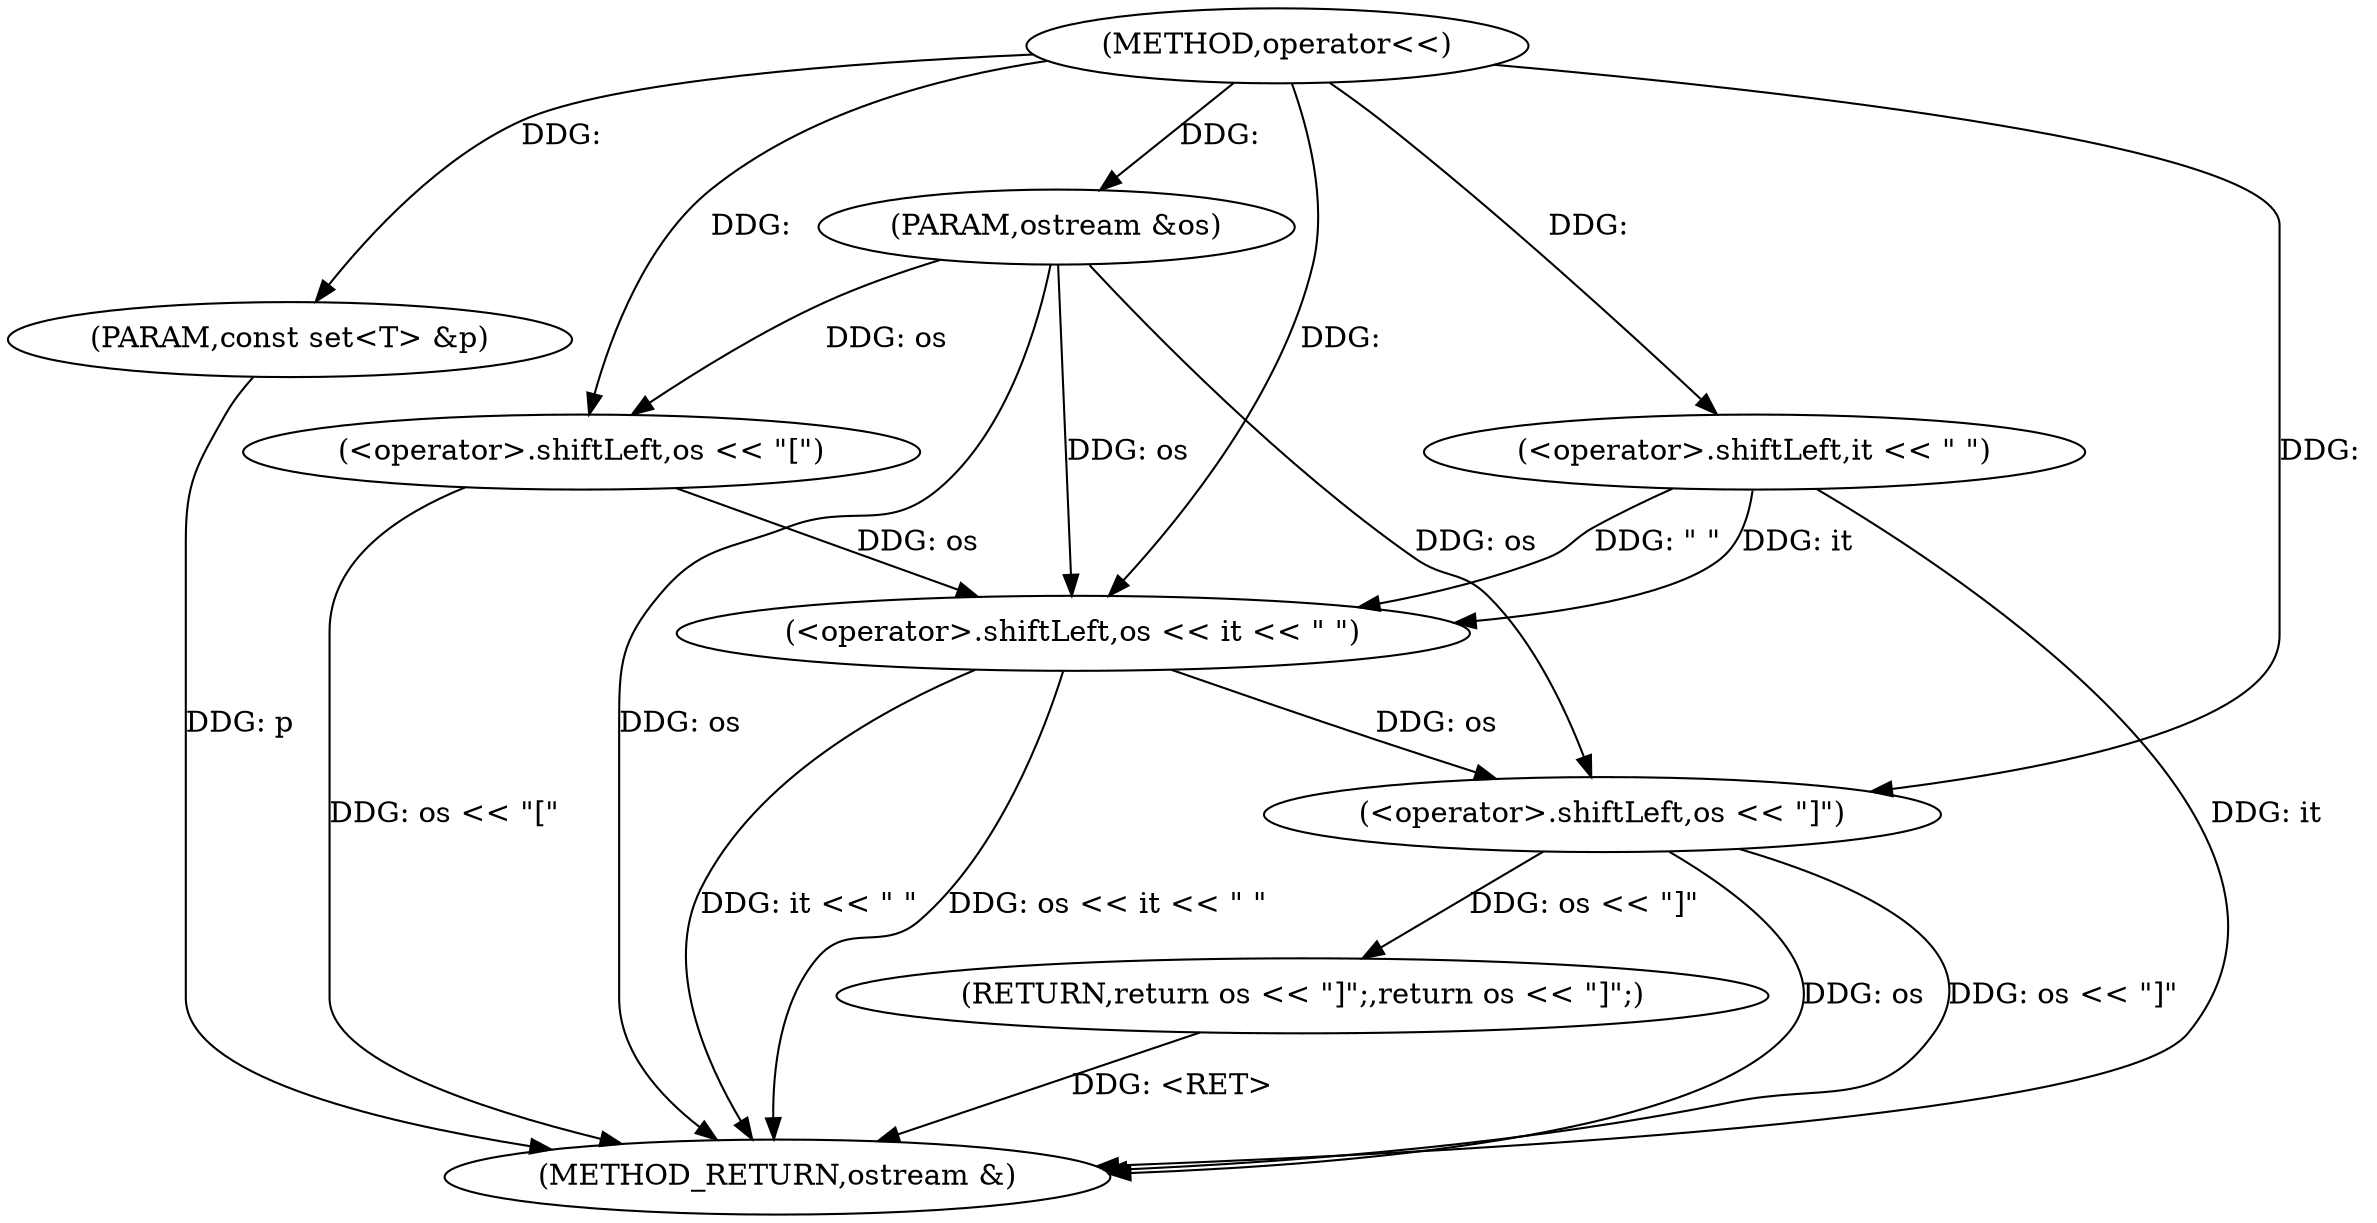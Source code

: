 digraph "operator<<" {  
"1000158" [label = "(METHOD,operator<<)" ]
"1000175" [label = "(METHOD_RETURN,ostream &)" ]
"1000159" [label = "(PARAM,ostream &os)" ]
"1000160" [label = "(PARAM,const set<T> &p)" ]
"1000162" [label = "(<operator>.shiftLeft,os << \"[\")" ]
"1000166" [label = "(<operator>.shiftLeft,os << it << \" \")" ]
"1000171" [label = "(RETURN,return os << \"]\";,return os << \"]\";)" ]
"1000172" [label = "(<operator>.shiftLeft,os << \"]\")" ]
"1000168" [label = "(<operator>.shiftLeft,it << \" \")" ]
  "1000159" -> "1000175"  [ label = "DDG: os"] 
  "1000160" -> "1000175"  [ label = "DDG: p"] 
  "1000162" -> "1000175"  [ label = "DDG: os << \"[\""] 
  "1000166" -> "1000175"  [ label = "DDG: it << \" \""] 
  "1000166" -> "1000175"  [ label = "DDG: os << it << \" \""] 
  "1000172" -> "1000175"  [ label = "DDG: os"] 
  "1000172" -> "1000175"  [ label = "DDG: os << \"]\""] 
  "1000171" -> "1000175"  [ label = "DDG: <RET>"] 
  "1000168" -> "1000175"  [ label = "DDG: it"] 
  "1000158" -> "1000159"  [ label = "DDG: "] 
  "1000158" -> "1000160"  [ label = "DDG: "] 
  "1000172" -> "1000171"  [ label = "DDG: os << \"]\""] 
  "1000159" -> "1000162"  [ label = "DDG: os"] 
  "1000158" -> "1000162"  [ label = "DDG: "] 
  "1000162" -> "1000166"  [ label = "DDG: os"] 
  "1000159" -> "1000166"  [ label = "DDG: os"] 
  "1000158" -> "1000166"  [ label = "DDG: "] 
  "1000168" -> "1000166"  [ label = "DDG: \" \""] 
  "1000168" -> "1000166"  [ label = "DDG: it"] 
  "1000158" -> "1000168"  [ label = "DDG: "] 
  "1000166" -> "1000172"  [ label = "DDG: os"] 
  "1000159" -> "1000172"  [ label = "DDG: os"] 
  "1000158" -> "1000172"  [ label = "DDG: "] 
}
